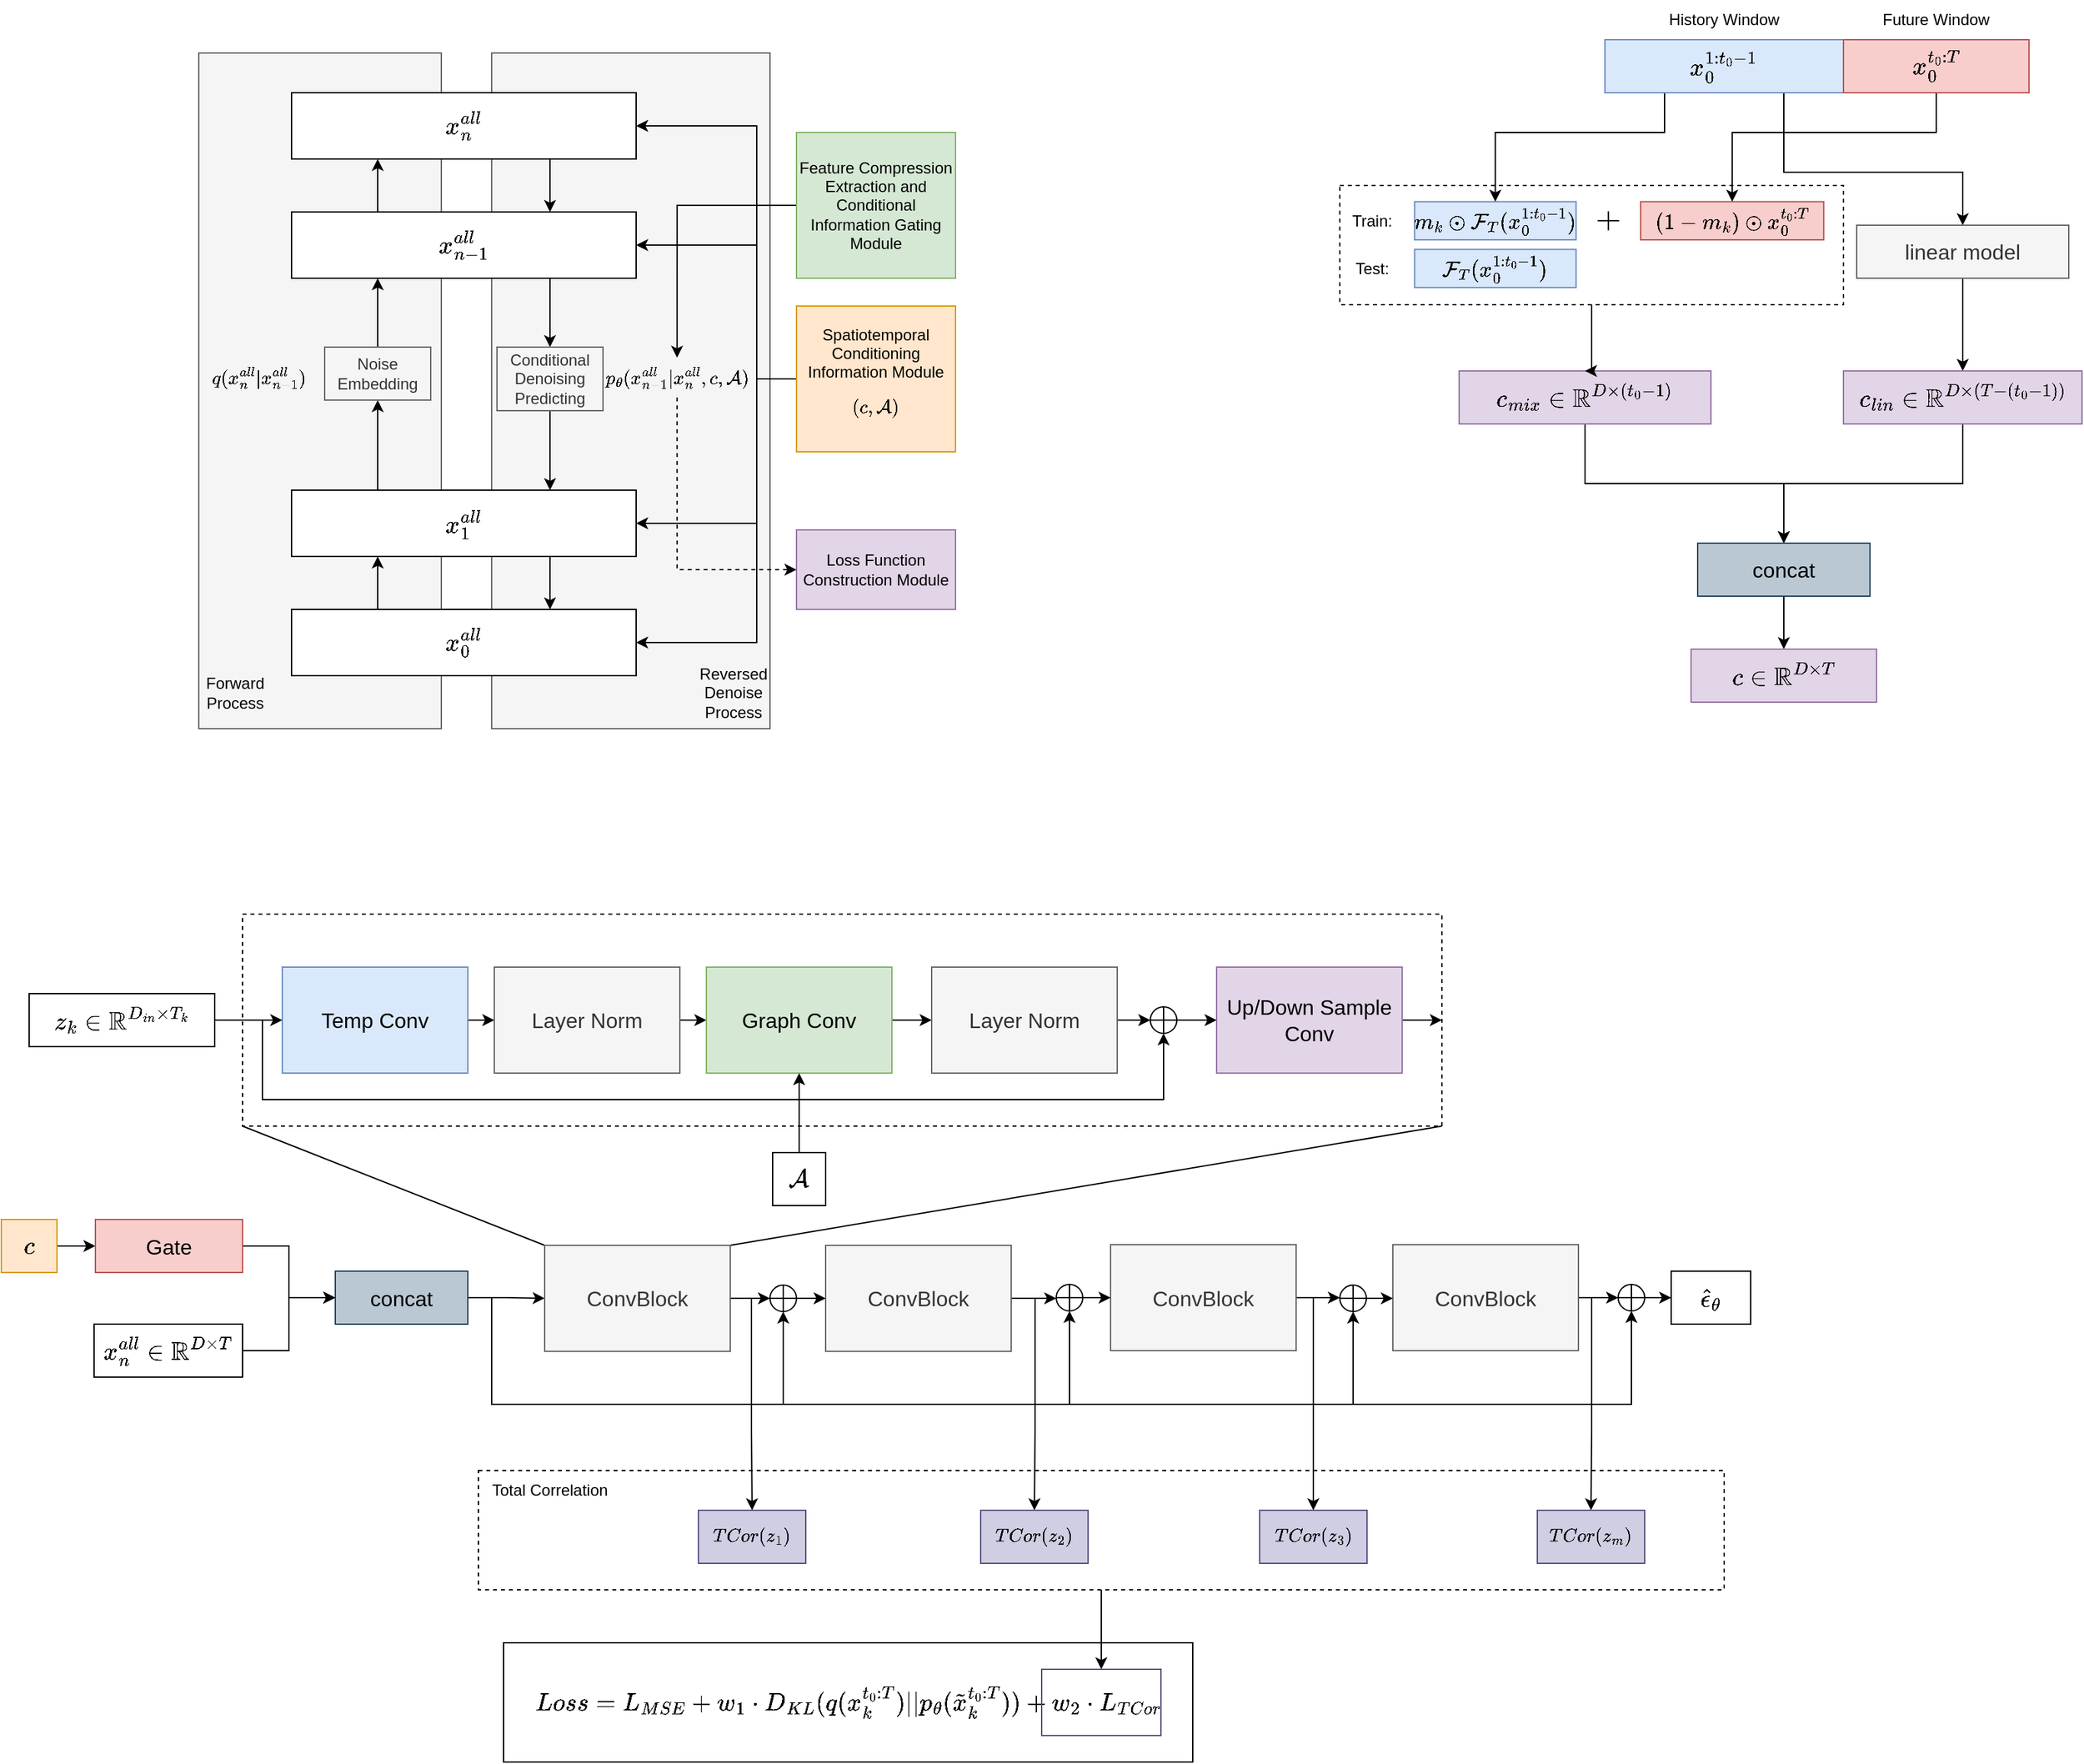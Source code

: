 <mxfile version="26.0.15">
  <diagram name="第 1 页" id="KWx88xQyswHCOicduw9Z">
    <mxGraphModel dx="2937" dy="689" grid="1" gridSize="10" guides="1" tooltips="1" connect="1" arrows="1" fold="1" page="1" pageScale="1" pageWidth="827" pageHeight="1169" math="1" shadow="0">
      <root>
        <mxCell id="0" />
        <mxCell id="1" parent="0" />
        <mxCell id="ZKU5xI0TLplM3zQNoNZ5-23" value="" style="group" parent="1" vertex="1" connectable="0">
          <mxGeometry x="-380" y="300" width="380" height="90" as="geometry" />
        </mxCell>
        <mxCell id="ZKU5xI0TLplM3zQNoNZ5-13" value="" style="rounded=0;whiteSpace=wrap;html=1;dashed=1;" parent="ZKU5xI0TLplM3zQNoNZ5-23" vertex="1">
          <mxGeometry width="380" height="90" as="geometry" />
        </mxCell>
        <mxCell id="ZKU5xI0TLplM3zQNoNZ5-4" value="Train:" style="text;html=1;align=center;verticalAlign=middle;whiteSpace=wrap;rounded=0;" parent="ZKU5xI0TLplM3zQNoNZ5-23" vertex="1">
          <mxGeometry y="15.84" width="48.75" height="21.6" as="geometry" />
        </mxCell>
        <mxCell id="ZKU5xI0TLplM3zQNoNZ5-5" value="Test:" style="text;html=1;align=center;verticalAlign=middle;whiteSpace=wrap;rounded=0;" parent="ZKU5xI0TLplM3zQNoNZ5-23" vertex="1">
          <mxGeometry y="51.84" width="48.75" height="21.6" as="geometry" />
        </mxCell>
        <mxCell id="ZKU5xI0TLplM3zQNoNZ5-9" value="$$m_k \odot \mathcal{F}_{T}(x^{1:{t_0} - 1}_{0})$$" style="rounded=0;whiteSpace=wrap;html=1;fontSize=14;fillColor=#dae8fc;strokeColor=#6c8ebf;" parent="ZKU5xI0TLplM3zQNoNZ5-23" vertex="1">
          <mxGeometry x="56.375" y="12.24" width="121.875" height="28.8" as="geometry" />
        </mxCell>
        <mxCell id="ZKU5xI0TLplM3zQNoNZ5-10" value="$$(1 - m_k) \odot x^{t_{0} : T}_{0}$$" style="rounded=0;whiteSpace=wrap;html=1;fontSize=14;fillColor=#f8cecc;strokeColor=#b85450;" parent="ZKU5xI0TLplM3zQNoNZ5-23" vertex="1">
          <mxGeometry x="227.0" y="12.24" width="138.125" height="28.8" as="geometry" />
        </mxCell>
        <mxCell id="ZKU5xI0TLplM3zQNoNZ5-11" value="" style="shape=cross;whiteSpace=wrap;html=1;size=0;" parent="ZKU5xI0TLplM3zQNoNZ5-23" vertex="1">
          <mxGeometry x="194.5" y="19.44" width="16.25" height="14.4" as="geometry" />
        </mxCell>
        <mxCell id="ZKU5xI0TLplM3zQNoNZ5-12" value="$$\mathcal{F}_{T}(x^{1:{t_0} - 1}_{0})$$" style="rounded=0;whiteSpace=wrap;html=1;fontSize=14;fillColor=#dae8fc;strokeColor=#6c8ebf;" parent="ZKU5xI0TLplM3zQNoNZ5-23" vertex="1">
          <mxGeometry x="56.375" y="48.24" width="121.875" height="28.8" as="geometry" />
        </mxCell>
        <mxCell id="oNELUOZZtSvJ4hc-0XsP-104" value="$$Loss = L_{MSE} + w_1 \cdot D_{KL}(q(x_{k}^{t_0:T}) || p_{\theta}(\tilde{x}_{k}^{t_0:T})) + w_2 \cdot L_{TCor}$$" style="rounded=0;whiteSpace=wrap;html=1;fontSize=16;" parent="1" vertex="1">
          <mxGeometry x="-1011" y="1400" width="520" height="90" as="geometry" />
        </mxCell>
        <mxCell id="oNELUOZZtSvJ4hc-0XsP-108" style="edgeStyle=orthogonalEdgeStyle;rounded=0;orthogonalLoop=1;jettySize=auto;html=1;exitX=0.5;exitY=1;exitDx=0;exitDy=0;entryX=0.5;entryY=0;entryDx=0;entryDy=0;" parent="1" source="oNELUOZZtSvJ4hc-0XsP-77" target="oNELUOZZtSvJ4hc-0XsP-106" edge="1">
          <mxGeometry relative="1" as="geometry" />
        </mxCell>
        <mxCell id="oNELUOZZtSvJ4hc-0XsP-77" value="" style="rounded=0;whiteSpace=wrap;html=1;fontSize=16;dashed=1;" parent="1" vertex="1">
          <mxGeometry x="-1030" y="1270" width="940" height="90" as="geometry" />
        </mxCell>
        <mxCell id="oNELUOZZtSvJ4hc-0XsP-15" value="" style="rounded=0;whiteSpace=wrap;html=1;fontSize=16;dashed=1;" parent="1" vertex="1">
          <mxGeometry x="-1208" y="850" width="905" height="160" as="geometry" />
        </mxCell>
        <mxCell id="ZKU5xI0TLplM3zQNoNZ5-57" value="" style="group" parent="1" vertex="1" connectable="0">
          <mxGeometry x="-1020" y="200" width="210" height="510" as="geometry" />
        </mxCell>
        <mxCell id="ZKU5xI0TLplM3zQNoNZ5-58" value="" style="rounded=0;whiteSpace=wrap;html=1;fillColor=#f5f5f5;fontColor=#333333;strokeColor=#666666;" parent="ZKU5xI0TLplM3zQNoNZ5-57" vertex="1">
          <mxGeometry width="210" height="510" as="geometry" />
        </mxCell>
        <mxCell id="ZKU5xI0TLplM3zQNoNZ5-59" value="Reversed Denoise Process" style="text;html=1;align=center;verticalAlign=middle;whiteSpace=wrap;rounded=0;horizontal=1;" parent="ZKU5xI0TLplM3zQNoNZ5-57" vertex="1">
          <mxGeometry x="155.21" y="455" width="54.79" height="55" as="geometry" />
        </mxCell>
        <mxCell id="ZKU5xI0TLplM3zQNoNZ5-60" value="$$p_{\theta}(x_{n-1}^{all}|x_{n}^{all},c,\mathcal{A})$$" style="text;html=1;align=center;verticalAlign=middle;whiteSpace=wrap;rounded=0;" parent="ZKU5xI0TLplM3zQNoNZ5-57" vertex="1">
          <mxGeometry x="107.004" y="230" width="65.749" height="30" as="geometry" />
        </mxCell>
        <mxCell id="ZKU5xI0TLplM3zQNoNZ5-50" value="" style="group" parent="1" vertex="1" connectable="0">
          <mxGeometry x="-1241" y="200" width="183" height="510" as="geometry" />
        </mxCell>
        <mxCell id="ZKU5xI0TLplM3zQNoNZ5-39" value="" style="rounded=0;whiteSpace=wrap;html=1;fillColor=#f5f5f5;fontColor=#333333;strokeColor=#666666;" parent="ZKU5xI0TLplM3zQNoNZ5-50" vertex="1">
          <mxGeometry width="183.0" height="510" as="geometry" />
        </mxCell>
        <mxCell id="ZKU5xI0TLplM3zQNoNZ5-48" value="Forward Process" style="text;html=1;align=center;verticalAlign=middle;whiteSpace=wrap;rounded=0;horizontal=1;" parent="ZKU5xI0TLplM3zQNoNZ5-50" vertex="1">
          <mxGeometry y="455.0" width="54.79" height="55" as="geometry" />
        </mxCell>
        <mxCell id="ZKU5xI0TLplM3zQNoNZ5-56" value="$$q(x_{n}^{all}|x_{n-1}^{all})$$" style="text;html=1;align=center;verticalAlign=middle;whiteSpace=wrap;rounded=0;" parent="ZKU5xI0TLplM3zQNoNZ5-50" vertex="1">
          <mxGeometry x="12.054" y="230.0" width="65.749" height="30.0" as="geometry" />
        </mxCell>
        <mxCell id="kGb5HQO2wLgcptqTeg1q-3" style="edgeStyle=orthogonalEdgeStyle;rounded=0;orthogonalLoop=1;jettySize=auto;html=1;exitX=0.75;exitY=1;exitDx=0;exitDy=0;entryX=0.5;entryY=0;entryDx=0;entryDy=0;" edge="1" parent="1" source="ZKU5xI0TLplM3zQNoNZ5-1" target="ZKU5xI0TLplM3zQNoNZ5-20">
          <mxGeometry relative="1" as="geometry">
            <Array as="points">
              <mxPoint x="-45" y="290" />
              <mxPoint x="90" y="290" />
            </Array>
          </mxGeometry>
        </mxCell>
        <mxCell id="kGb5HQO2wLgcptqTeg1q-6" style="edgeStyle=orthogonalEdgeStyle;rounded=0;orthogonalLoop=1;jettySize=auto;html=1;exitX=0.25;exitY=1;exitDx=0;exitDy=0;entryX=0.5;entryY=0;entryDx=0;entryDy=0;" edge="1" parent="1" source="ZKU5xI0TLplM3zQNoNZ5-1" target="ZKU5xI0TLplM3zQNoNZ5-9">
          <mxGeometry relative="1" as="geometry">
            <Array as="points">
              <mxPoint x="-135" y="260" />
              <mxPoint x="-263" y="260" />
            </Array>
          </mxGeometry>
        </mxCell>
        <mxCell id="ZKU5xI0TLplM3zQNoNZ5-1" value="$$x_0^{1:t_{0}-1}$$" style="rounded=0;whiteSpace=wrap;html=1;fontSize=16;fillColor=#dae8fc;strokeColor=#6c8ebf;" parent="1" vertex="1">
          <mxGeometry x="-180" y="190" width="180" height="40" as="geometry" />
        </mxCell>
        <mxCell id="kGb5HQO2wLgcptqTeg1q-7" style="edgeStyle=orthogonalEdgeStyle;rounded=0;orthogonalLoop=1;jettySize=auto;html=1;exitX=0.5;exitY=1;exitDx=0;exitDy=0;entryX=0.5;entryY=0;entryDx=0;entryDy=0;" edge="1" parent="1" source="ZKU5xI0TLplM3zQNoNZ5-3" target="ZKU5xI0TLplM3zQNoNZ5-10">
          <mxGeometry relative="1" as="geometry">
            <Array as="points">
              <mxPoint x="70" y="260" />
              <mxPoint x="-84" y="260" />
            </Array>
          </mxGeometry>
        </mxCell>
        <mxCell id="ZKU5xI0TLplM3zQNoNZ5-3" value="$$x_0^{t_{0}:T}$$" style="rounded=0;whiteSpace=wrap;html=1;fontSize=16;fillColor=#f8cecc;strokeColor=#b85450;" parent="1" vertex="1">
          <mxGeometry y="190" width="140" height="40" as="geometry" />
        </mxCell>
        <mxCell id="ZKU5xI0TLplM3zQNoNZ5-6" value="History Window" style="text;html=1;align=center;verticalAlign=middle;whiteSpace=wrap;rounded=0;" parent="1" vertex="1">
          <mxGeometry x="-140" y="160" width="100" height="30" as="geometry" />
        </mxCell>
        <mxCell id="ZKU5xI0TLplM3zQNoNZ5-7" value="Future Window" style="text;html=1;align=center;verticalAlign=middle;whiteSpace=wrap;rounded=0;" parent="1" vertex="1">
          <mxGeometry x="25" y="160" width="90" height="30" as="geometry" />
        </mxCell>
        <mxCell id="ZKU5xI0TLplM3zQNoNZ5-25" style="edgeStyle=orthogonalEdgeStyle;rounded=0;orthogonalLoop=1;jettySize=auto;html=1;exitX=0.5;exitY=1;exitDx=0;exitDy=0;entryX=0.5;entryY=0;entryDx=0;entryDy=0;" parent="1" source="ZKU5xI0TLplM3zQNoNZ5-17" target="ZKU5xI0TLplM3zQNoNZ5-26" edge="1">
          <mxGeometry relative="1" as="geometry">
            <mxPoint x="-50" y="560" as="targetPoint" />
          </mxGeometry>
        </mxCell>
        <mxCell id="ZKU5xI0TLplM3zQNoNZ5-17" value="$$c_{mix} \in \mathbb{R}^{D \times (t_0 - 1)}$$" style="rounded=0;whiteSpace=wrap;html=1;fontSize=16;fillColor=#e1d5e7;strokeColor=#9673a6;" parent="1" vertex="1">
          <mxGeometry x="-290" y="440" width="190" height="40" as="geometry" />
        </mxCell>
        <mxCell id="ZKU5xI0TLplM3zQNoNZ5-19" style="edgeStyle=orthogonalEdgeStyle;rounded=0;orthogonalLoop=1;jettySize=auto;html=1;exitX=0.5;exitY=1;exitDx=0;exitDy=0;entryX=0.5;entryY=0;entryDx=0;entryDy=0;" parent="1" source="ZKU5xI0TLplM3zQNoNZ5-13" target="ZKU5xI0TLplM3zQNoNZ5-17" edge="1">
          <mxGeometry relative="1" as="geometry">
            <Array as="points">
              <mxPoint x="-195" y="440" />
            </Array>
          </mxGeometry>
        </mxCell>
        <mxCell id="ZKU5xI0TLplM3zQNoNZ5-24" style="edgeStyle=orthogonalEdgeStyle;rounded=0;orthogonalLoop=1;jettySize=auto;html=1;exitX=0.5;exitY=1;exitDx=0;exitDy=0;entryX=0.5;entryY=0;entryDx=0;entryDy=0;" parent="1" source="ZKU5xI0TLplM3zQNoNZ5-20" target="ZKU5xI0TLplM3zQNoNZ5-22" edge="1">
          <mxGeometry relative="1" as="geometry" />
        </mxCell>
        <mxCell id="ZKU5xI0TLplM3zQNoNZ5-20" value="linear model" style="rounded=0;whiteSpace=wrap;html=1;fontSize=16;fillColor=#f5f5f5;strokeColor=#666666;fontColor=#333333;" parent="1" vertex="1">
          <mxGeometry x="10" y="330" width="160" height="40" as="geometry" />
        </mxCell>
        <mxCell id="ZKU5xI0TLplM3zQNoNZ5-27" style="edgeStyle=orthogonalEdgeStyle;rounded=0;orthogonalLoop=1;jettySize=auto;html=1;exitX=0.5;exitY=1;exitDx=0;exitDy=0;entryX=0.5;entryY=0;entryDx=0;entryDy=0;" parent="1" source="ZKU5xI0TLplM3zQNoNZ5-22" target="ZKU5xI0TLplM3zQNoNZ5-26" edge="1">
          <mxGeometry relative="1" as="geometry" />
        </mxCell>
        <mxCell id="ZKU5xI0TLplM3zQNoNZ5-22" value="$$c_{lin} \in \mathbb{R}^{D \times (T - (t_0 - 1))}$$" style="rounded=0;whiteSpace=wrap;html=1;fontSize=16;fillColor=#e1d5e7;strokeColor=#9673a6;" parent="1" vertex="1">
          <mxGeometry y="440" width="180" height="40" as="geometry" />
        </mxCell>
        <mxCell id="ZKU5xI0TLplM3zQNoNZ5-29" style="edgeStyle=orthogonalEdgeStyle;rounded=0;orthogonalLoop=1;jettySize=auto;html=1;exitX=0.5;exitY=1;exitDx=0;exitDy=0;entryX=0.5;entryY=0;entryDx=0;entryDy=0;" parent="1" source="ZKU5xI0TLplM3zQNoNZ5-26" target="ZKU5xI0TLplM3zQNoNZ5-28" edge="1">
          <mxGeometry relative="1" as="geometry" />
        </mxCell>
        <mxCell id="ZKU5xI0TLplM3zQNoNZ5-26" value="concat" style="rounded=0;whiteSpace=wrap;html=1;fontSize=16;fillColor=#bac8d3;strokeColor=#23445d;" parent="1" vertex="1">
          <mxGeometry x="-110" y="570" width="130" height="40" as="geometry" />
        </mxCell>
        <mxCell id="ZKU5xI0TLplM3zQNoNZ5-28" value="$$c \in \mathbb{R}^{D \times T}$$" style="rounded=0;whiteSpace=wrap;html=1;fontSize=16;fillColor=#e1d5e7;strokeColor=#9673a6;" parent="1" vertex="1">
          <mxGeometry x="-115" y="650" width="140" height="40" as="geometry" />
        </mxCell>
        <mxCell id="ZKU5xI0TLplM3zQNoNZ5-41" style="edgeStyle=orthogonalEdgeStyle;rounded=0;orthogonalLoop=1;jettySize=auto;html=1;exitX=0.25;exitY=0;exitDx=0;exitDy=0;entryX=0.5;entryY=1;entryDx=0;entryDy=0;" parent="1" source="ZKU5xI0TLplM3zQNoNZ5-31" target="ZKU5xI0TLplM3zQNoNZ5-47" edge="1">
          <mxGeometry relative="1" as="geometry">
            <mxPoint x="-1101" y="480" as="targetPoint" />
          </mxGeometry>
        </mxCell>
        <mxCell id="ZKU5xI0TLplM3zQNoNZ5-55" style="edgeStyle=orthogonalEdgeStyle;rounded=0;orthogonalLoop=1;jettySize=auto;html=1;exitX=0.75;exitY=1;exitDx=0;exitDy=0;entryX=0.75;entryY=0;entryDx=0;entryDy=0;" parent="1" source="ZKU5xI0TLplM3zQNoNZ5-31" target="ZKU5xI0TLplM3zQNoNZ5-32" edge="1">
          <mxGeometry relative="1" as="geometry" />
        </mxCell>
        <mxCell id="ZKU5xI0TLplM3zQNoNZ5-31" value="$$x_1^{all}$$" style="rounded=0;whiteSpace=wrap;html=1;strokeColor=default;align=center;verticalAlign=middle;fontFamily=Helvetica;fontSize=16;fontColor=default;fillColor=default;" parent="1" vertex="1">
          <mxGeometry x="-1171" y="530" width="260" height="50" as="geometry" />
        </mxCell>
        <mxCell id="ZKU5xI0TLplM3zQNoNZ5-40" style="edgeStyle=orthogonalEdgeStyle;rounded=0;orthogonalLoop=1;jettySize=auto;html=1;exitX=0.25;exitY=0;exitDx=0;exitDy=0;entryX=0.25;entryY=1;entryDx=0;entryDy=0;" parent="1" source="ZKU5xI0TLplM3zQNoNZ5-32" target="ZKU5xI0TLplM3zQNoNZ5-31" edge="1">
          <mxGeometry relative="1" as="geometry" />
        </mxCell>
        <mxCell id="ZKU5xI0TLplM3zQNoNZ5-32" value="$$x_0^{all}$$" style="rounded=0;whiteSpace=wrap;html=1;fontSize=16;" parent="1" vertex="1">
          <mxGeometry x="-1171" y="620" width="260" height="50" as="geometry" />
        </mxCell>
        <mxCell id="ZKU5xI0TLplM3zQNoNZ5-42" style="edgeStyle=orthogonalEdgeStyle;rounded=0;orthogonalLoop=1;jettySize=auto;html=1;exitX=0.25;exitY=0;exitDx=0;exitDy=0;entryX=0.25;entryY=1;entryDx=0;entryDy=0;" parent="1" source="ZKU5xI0TLplM3zQNoNZ5-33" target="ZKU5xI0TLplM3zQNoNZ5-34" edge="1">
          <mxGeometry relative="1" as="geometry" />
        </mxCell>
        <mxCell id="ZKU5xI0TLplM3zQNoNZ5-53" style="edgeStyle=orthogonalEdgeStyle;rounded=0;orthogonalLoop=1;jettySize=auto;html=1;exitX=0.75;exitY=1;exitDx=0;exitDy=0;entryX=0.5;entryY=0;entryDx=0;entryDy=0;" parent="1" source="ZKU5xI0TLplM3zQNoNZ5-33" target="ZKU5xI0TLplM3zQNoNZ5-52" edge="1">
          <mxGeometry relative="1" as="geometry" />
        </mxCell>
        <mxCell id="ZKU5xI0TLplM3zQNoNZ5-33" value="$$x_{n-1}^{all}$$" style="rounded=0;whiteSpace=wrap;html=1;strokeColor=default;align=center;verticalAlign=middle;fontFamily=Helvetica;fontSize=16;fontColor=default;fillColor=default;" parent="1" vertex="1">
          <mxGeometry x="-1171" y="320" width="260" height="50" as="geometry" />
        </mxCell>
        <mxCell id="ZKU5xI0TLplM3zQNoNZ5-51" style="edgeStyle=orthogonalEdgeStyle;rounded=0;orthogonalLoop=1;jettySize=auto;html=1;exitX=0.75;exitY=1;exitDx=0;exitDy=0;entryX=0.75;entryY=0;entryDx=0;entryDy=0;" parent="1" source="ZKU5xI0TLplM3zQNoNZ5-34" target="ZKU5xI0TLplM3zQNoNZ5-33" edge="1">
          <mxGeometry relative="1" as="geometry" />
        </mxCell>
        <mxCell id="ZKU5xI0TLplM3zQNoNZ5-34" value="$$x_n^{all}$$" style="rounded=0;whiteSpace=wrap;html=1;strokeColor=default;align=center;verticalAlign=middle;fontFamily=Helvetica;fontSize=16;fontColor=default;fillColor=default;" parent="1" vertex="1">
          <mxGeometry x="-1171" y="230" width="260" height="50" as="geometry" />
        </mxCell>
        <mxCell id="ZKU5xI0TLplM3zQNoNZ5-44" style="edgeStyle=orthogonalEdgeStyle;rounded=0;orthogonalLoop=1;jettySize=auto;html=1;entryX=0.25;entryY=1;entryDx=0;entryDy=0;exitX=0.5;exitY=0;exitDx=0;exitDy=0;" parent="1" source="ZKU5xI0TLplM3zQNoNZ5-47" target="ZKU5xI0TLplM3zQNoNZ5-33" edge="1">
          <mxGeometry relative="1" as="geometry">
            <mxPoint x="-1111" y="430" as="sourcePoint" />
            <Array as="points" />
          </mxGeometry>
        </mxCell>
        <mxCell id="ZKU5xI0TLplM3zQNoNZ5-47" value="Noise Embedding" style="rounded=0;whiteSpace=wrap;html=1;fillColor=#f5f5f5;fontColor=#333333;strokeColor=#666666;" parent="1" vertex="1">
          <mxGeometry x="-1146" y="422" width="80" height="40" as="geometry" />
        </mxCell>
        <mxCell id="ZKU5xI0TLplM3zQNoNZ5-54" style="edgeStyle=orthogonalEdgeStyle;rounded=0;orthogonalLoop=1;jettySize=auto;html=1;exitX=0.5;exitY=1;exitDx=0;exitDy=0;entryX=0.75;entryY=0;entryDx=0;entryDy=0;" parent="1" source="ZKU5xI0TLplM3zQNoNZ5-52" target="ZKU5xI0TLplM3zQNoNZ5-31" edge="1">
          <mxGeometry relative="1" as="geometry" />
        </mxCell>
        <mxCell id="ZKU5xI0TLplM3zQNoNZ5-52" value="&lt;div&gt;Conditional Denoising Predicting&lt;/div&gt;" style="rounded=0;whiteSpace=wrap;html=1;fillColor=#f5f5f5;fontColor=#333333;strokeColor=#666666;" parent="1" vertex="1">
          <mxGeometry x="-1016" y="422" width="80" height="48" as="geometry" />
        </mxCell>
        <mxCell id="ZKU5xI0TLplM3zQNoNZ5-63" style="edgeStyle=orthogonalEdgeStyle;rounded=0;orthogonalLoop=1;jettySize=auto;html=1;exitX=0;exitY=0.5;exitDx=0;exitDy=0;entryX=1;entryY=0.5;entryDx=0;entryDy=0;" parent="1" source="ZKU5xI0TLplM3zQNoNZ5-61" target="ZKU5xI0TLplM3zQNoNZ5-34" edge="1">
          <mxGeometry relative="1" as="geometry">
            <mxPoint x="-840" y="330" as="targetPoint" />
            <Array as="points">
              <mxPoint x="-820" y="446" />
              <mxPoint x="-820" y="255" />
            </Array>
          </mxGeometry>
        </mxCell>
        <mxCell id="ZKU5xI0TLplM3zQNoNZ5-64" style="edgeStyle=orthogonalEdgeStyle;rounded=0;orthogonalLoop=1;jettySize=auto;html=1;exitX=0;exitY=0.5;exitDx=0;exitDy=0;entryX=1;entryY=0.5;entryDx=0;entryDy=0;" parent="1" source="ZKU5xI0TLplM3zQNoNZ5-61" target="ZKU5xI0TLplM3zQNoNZ5-33" edge="1">
          <mxGeometry relative="1" as="geometry">
            <Array as="points">
              <mxPoint x="-820" y="446" />
              <mxPoint x="-820" y="345" />
            </Array>
          </mxGeometry>
        </mxCell>
        <mxCell id="ZKU5xI0TLplM3zQNoNZ5-65" style="edgeStyle=orthogonalEdgeStyle;rounded=0;orthogonalLoop=1;jettySize=auto;html=1;exitX=0;exitY=0.5;exitDx=0;exitDy=0;entryX=1;entryY=0.5;entryDx=0;entryDy=0;" parent="1" source="ZKU5xI0TLplM3zQNoNZ5-61" target="ZKU5xI0TLplM3zQNoNZ5-31" edge="1">
          <mxGeometry relative="1" as="geometry">
            <Array as="points">
              <mxPoint x="-820" y="446" />
              <mxPoint x="-820" y="555" />
            </Array>
          </mxGeometry>
        </mxCell>
        <mxCell id="ZKU5xI0TLplM3zQNoNZ5-66" style="edgeStyle=orthogonalEdgeStyle;rounded=0;orthogonalLoop=1;jettySize=auto;html=1;exitX=0;exitY=0.5;exitDx=0;exitDy=0;entryX=1;entryY=0.5;entryDx=0;entryDy=0;" parent="1" source="ZKU5xI0TLplM3zQNoNZ5-61" target="ZKU5xI0TLplM3zQNoNZ5-32" edge="1">
          <mxGeometry relative="1" as="geometry">
            <Array as="points">
              <mxPoint x="-820" y="446" />
              <mxPoint x="-820" y="645" />
            </Array>
          </mxGeometry>
        </mxCell>
        <mxCell id="ZKU5xI0TLplM3zQNoNZ5-61" value="&lt;div&gt;Spatiotemporal Conditioning Information Module&lt;/div&gt;&lt;div&gt;$$(c,\mathcal{A})$$&lt;/div&gt;" style="rounded=0;whiteSpace=wrap;html=1;fillColor=#ffe6cc;strokeColor=#d79b00;" parent="1" vertex="1">
          <mxGeometry x="-790" y="391" width="120" height="110" as="geometry" />
        </mxCell>
        <mxCell id="ZKU5xI0TLplM3zQNoNZ5-68" style="edgeStyle=orthogonalEdgeStyle;rounded=0;orthogonalLoop=1;jettySize=auto;html=1;exitX=0;exitY=0.5;exitDx=0;exitDy=0;entryX=0.5;entryY=0;entryDx=0;entryDy=0;" parent="1" source="ZKU5xI0TLplM3zQNoNZ5-67" target="ZKU5xI0TLplM3zQNoNZ5-60" edge="1">
          <mxGeometry relative="1" as="geometry" />
        </mxCell>
        <mxCell id="ZKU5xI0TLplM3zQNoNZ5-67" value="&lt;p&gt;Feature Compression Extraction and Conditional Information Gating Module&lt;/p&gt;" style="rounded=0;whiteSpace=wrap;html=1;fillColor=#d5e8d4;strokeColor=#82b366;" parent="1" vertex="1">
          <mxGeometry x="-790" y="260" width="120" height="110" as="geometry" />
        </mxCell>
        <mxCell id="ZKU5xI0TLplM3zQNoNZ5-70" value="&lt;p&gt;Loss Function Construction Module&lt;/p&gt;" style="rounded=0;whiteSpace=wrap;html=1;fillColor=#e1d5e7;strokeColor=#9673a6;" parent="1" vertex="1">
          <mxGeometry x="-790" y="560" width="120" height="60" as="geometry" />
        </mxCell>
        <mxCell id="oNELUOZZtSvJ4hc-0XsP-17" style="edgeStyle=orthogonalEdgeStyle;rounded=0;orthogonalLoop=1;jettySize=auto;html=1;exitX=1;exitY=0.5;exitDx=0;exitDy=0;entryX=0;entryY=0.5;entryDx=0;entryDy=0;" parent="1" source="oNELUOZZtSvJ4hc-0XsP-1" target="oNELUOZZtSvJ4hc-0XsP-8" edge="1">
          <mxGeometry relative="1" as="geometry" />
        </mxCell>
        <mxCell id="oNELUOZZtSvJ4hc-0XsP-65" style="edgeStyle=orthogonalEdgeStyle;rounded=0;orthogonalLoop=1;jettySize=auto;html=1;exitX=1;exitY=0.5;exitDx=0;exitDy=0;entryX=0.5;entryY=1;entryDx=0;entryDy=0;" parent="1" source="oNELUOZZtSvJ4hc-0XsP-1" target="oNELUOZZtSvJ4hc-0XsP-55" edge="1">
          <mxGeometry relative="1" as="geometry">
            <Array as="points">
              <mxPoint x="-1020" y="1140" />
              <mxPoint x="-1020" y="1220" />
              <mxPoint x="-800" y="1220" />
            </Array>
          </mxGeometry>
        </mxCell>
        <mxCell id="oNELUOZZtSvJ4hc-0XsP-88" style="edgeStyle=orthogonalEdgeStyle;rounded=0;orthogonalLoop=1;jettySize=auto;html=1;exitX=1;exitY=0.5;exitDx=0;exitDy=0;entryX=0.5;entryY=1;entryDx=0;entryDy=0;" parent="1" source="oNELUOZZtSvJ4hc-0XsP-1" target="oNELUOZZtSvJ4hc-0XsP-57" edge="1">
          <mxGeometry relative="1" as="geometry">
            <Array as="points">
              <mxPoint x="-1020" y="1140" />
              <mxPoint x="-1020" y="1220" />
              <mxPoint x="-370" y="1220" />
            </Array>
          </mxGeometry>
        </mxCell>
        <mxCell id="oNELUOZZtSvJ4hc-0XsP-90" style="edgeStyle=orthogonalEdgeStyle;rounded=0;orthogonalLoop=1;jettySize=auto;html=1;exitX=1;exitY=0.5;exitDx=0;exitDy=0;entryX=0.5;entryY=1;entryDx=0;entryDy=0;" parent="1" source="oNELUOZZtSvJ4hc-0XsP-1" target="oNELUOZZtSvJ4hc-0XsP-68" edge="1">
          <mxGeometry relative="1" as="geometry">
            <Array as="points">
              <mxPoint x="-1020" y="1140" />
              <mxPoint x="-1020" y="1220" />
              <mxPoint x="-160" y="1220" />
            </Array>
          </mxGeometry>
        </mxCell>
        <mxCell id="oNELUOZZtSvJ4hc-0XsP-99" style="edgeStyle=orthogonalEdgeStyle;rounded=0;orthogonalLoop=1;jettySize=auto;html=1;exitX=1;exitY=0.5;exitDx=0;exitDy=0;entryX=0.5;entryY=1;entryDx=0;entryDy=0;" parent="1" source="oNELUOZZtSvJ4hc-0XsP-1" target="oNELUOZZtSvJ4hc-0XsP-56" edge="1">
          <mxGeometry relative="1" as="geometry">
            <Array as="points">
              <mxPoint x="-1020" y="1139" />
              <mxPoint x="-1020" y="1220" />
              <mxPoint x="-584" y="1220" />
            </Array>
          </mxGeometry>
        </mxCell>
        <mxCell id="oNELUOZZtSvJ4hc-0XsP-1" value="concat" style="rounded=0;whiteSpace=wrap;html=1;fontSize=16;fillColor=#bac8d3;strokeColor=#23445d;" parent="1" vertex="1">
          <mxGeometry x="-1138" y="1119.5" width="100" height="40" as="geometry" />
        </mxCell>
        <mxCell id="oNELUOZZtSvJ4hc-0XsP-5" style="edgeStyle=orthogonalEdgeStyle;rounded=0;orthogonalLoop=1;jettySize=auto;html=1;exitX=1;exitY=0.5;exitDx=0;exitDy=0;entryX=0;entryY=0.5;entryDx=0;entryDy=0;" parent="1" source="oNELUOZZtSvJ4hc-0XsP-2" target="oNELUOZZtSvJ4hc-0XsP-4" edge="1">
          <mxGeometry relative="1" as="geometry" />
        </mxCell>
        <mxCell id="oNELUOZZtSvJ4hc-0XsP-2" value="$$c$$" style="rounded=0;whiteSpace=wrap;html=1;fontSize=16;fillColor=#ffe6cc;strokeColor=#d79b00;" parent="1" vertex="1">
          <mxGeometry x="-1390" y="1080.5" width="42" height="40" as="geometry" />
        </mxCell>
        <mxCell id="oNELUOZZtSvJ4hc-0XsP-6" style="edgeStyle=orthogonalEdgeStyle;rounded=0;orthogonalLoop=1;jettySize=auto;html=1;exitX=1;exitY=0.5;exitDx=0;exitDy=0;entryX=0;entryY=0.5;entryDx=0;entryDy=0;" parent="1" source="oNELUOZZtSvJ4hc-0XsP-3" target="oNELUOZZtSvJ4hc-0XsP-1" edge="1">
          <mxGeometry relative="1" as="geometry" />
        </mxCell>
        <mxCell id="oNELUOZZtSvJ4hc-0XsP-3" value="$$x_n^{all} \in \mathbb{R}^{D \times T}$$" style="rounded=0;whiteSpace=wrap;html=1;fontSize=16;" parent="1" vertex="1">
          <mxGeometry x="-1320" y="1159.5" width="112" height="40" as="geometry" />
        </mxCell>
        <mxCell id="oNELUOZZtSvJ4hc-0XsP-7" style="edgeStyle=orthogonalEdgeStyle;rounded=0;orthogonalLoop=1;jettySize=auto;html=1;exitX=1;exitY=0.5;exitDx=0;exitDy=0;entryX=0;entryY=0.5;entryDx=0;entryDy=0;" parent="1" source="oNELUOZZtSvJ4hc-0XsP-4" target="oNELUOZZtSvJ4hc-0XsP-1" edge="1">
          <mxGeometry relative="1" as="geometry" />
        </mxCell>
        <mxCell id="oNELUOZZtSvJ4hc-0XsP-4" value="Gate" style="rounded=0;whiteSpace=wrap;html=1;fontSize=16;fillColor=#f8cecc;strokeColor=#b85450;" parent="1" vertex="1">
          <mxGeometry x="-1319" y="1080.5" width="111" height="40" as="geometry" />
        </mxCell>
        <mxCell id="oNELUOZZtSvJ4hc-0XsP-22" style="rounded=0;orthogonalLoop=1;jettySize=auto;html=1;exitX=0;exitY=0;exitDx=0;exitDy=0;endArrow=none;startFill=0;entryX=0;entryY=1;entryDx=0;entryDy=0;" parent="1" source="oNELUOZZtSvJ4hc-0XsP-8" target="oNELUOZZtSvJ4hc-0XsP-15" edge="1">
          <mxGeometry relative="1" as="geometry">
            <mxPoint x="-1050" y="1200" as="targetPoint" />
          </mxGeometry>
        </mxCell>
        <mxCell id="oNELUOZZtSvJ4hc-0XsP-23" style="rounded=0;orthogonalLoop=1;jettySize=auto;html=1;exitX=1;exitY=0;exitDx=0;exitDy=0;entryX=1;entryY=1;entryDx=0;entryDy=0;endArrow=none;startFill=0;" parent="1" source="oNELUOZZtSvJ4hc-0XsP-8" target="oNELUOZZtSvJ4hc-0XsP-15" edge="1">
          <mxGeometry relative="1" as="geometry" />
        </mxCell>
        <mxCell id="oNELUOZZtSvJ4hc-0XsP-59" style="edgeStyle=orthogonalEdgeStyle;rounded=0;orthogonalLoop=1;jettySize=auto;html=1;exitX=1;exitY=0.5;exitDx=0;exitDy=0;entryX=0;entryY=0.5;entryDx=0;entryDy=0;" parent="1" source="oNELUOZZtSvJ4hc-0XsP-8" target="oNELUOZZtSvJ4hc-0XsP-55" edge="1">
          <mxGeometry relative="1" as="geometry" />
        </mxCell>
        <mxCell id="oNELUOZZtSvJ4hc-0XsP-78" style="edgeStyle=orthogonalEdgeStyle;rounded=0;orthogonalLoop=1;jettySize=auto;html=1;exitX=1;exitY=0.5;exitDx=0;exitDy=0;entryX=0.5;entryY=0;entryDx=0;entryDy=0;" parent="1" source="oNELUOZZtSvJ4hc-0XsP-8" target="oNELUOZZtSvJ4hc-0XsP-73" edge="1">
          <mxGeometry relative="1" as="geometry">
            <Array as="points">
              <mxPoint x="-824" y="1140" />
              <mxPoint x="-824" y="1240" />
            </Array>
          </mxGeometry>
        </mxCell>
        <mxCell id="oNELUOZZtSvJ4hc-0XsP-8" value="ConvBlock" style="rounded=0;whiteSpace=wrap;html=1;fontSize=16;fillColor=#f5f5f5;fontColor=#333333;strokeColor=#666666;" parent="1" vertex="1">
          <mxGeometry x="-980" y="1100" width="140" height="80" as="geometry" />
        </mxCell>
        <mxCell id="oNELUOZZtSvJ4hc-0XsP-61" style="edgeStyle=orthogonalEdgeStyle;rounded=0;orthogonalLoop=1;jettySize=auto;html=1;exitX=1;exitY=0.5;exitDx=0;exitDy=0;entryX=0;entryY=0.5;entryDx=0;entryDy=0;" parent="1" source="oNELUOZZtSvJ4hc-0XsP-9" target="oNELUOZZtSvJ4hc-0XsP-56" edge="1">
          <mxGeometry relative="1" as="geometry" />
        </mxCell>
        <mxCell id="oNELUOZZtSvJ4hc-0XsP-96" style="edgeStyle=orthogonalEdgeStyle;rounded=0;orthogonalLoop=1;jettySize=auto;html=1;exitX=1;exitY=0.5;exitDx=0;exitDy=0;entryX=0.5;entryY=0;entryDx=0;entryDy=0;" parent="1" source="oNELUOZZtSvJ4hc-0XsP-9" target="oNELUOZZtSvJ4hc-0XsP-91" edge="1">
          <mxGeometry relative="1" as="geometry">
            <Array as="points">
              <mxPoint x="-610" y="1140" />
              <mxPoint x="-610" y="1240" />
              <mxPoint x="-610" y="1240" />
            </Array>
          </mxGeometry>
        </mxCell>
        <mxCell id="oNELUOZZtSvJ4hc-0XsP-9" value="ConvBlock" style="rounded=0;whiteSpace=wrap;html=1;fontSize=16;fillColor=#f5f5f5;fontColor=#333333;strokeColor=#666666;" parent="1" vertex="1">
          <mxGeometry x="-768" y="1100" width="140" height="80" as="geometry" />
        </mxCell>
        <mxCell id="oNELUOZZtSvJ4hc-0XsP-63" style="edgeStyle=orthogonalEdgeStyle;rounded=0;orthogonalLoop=1;jettySize=auto;html=1;exitX=1;exitY=0.5;exitDx=0;exitDy=0;entryX=0;entryY=0.5;entryDx=0;entryDy=0;" parent="1" source="oNELUOZZtSvJ4hc-0XsP-10" target="oNELUOZZtSvJ4hc-0XsP-57" edge="1">
          <mxGeometry relative="1" as="geometry" />
        </mxCell>
        <mxCell id="oNELUOZZtSvJ4hc-0XsP-98" style="edgeStyle=orthogonalEdgeStyle;rounded=0;orthogonalLoop=1;jettySize=auto;html=1;exitX=1;exitY=0.5;exitDx=0;exitDy=0;entryX=0.5;entryY=0;entryDx=0;entryDy=0;" parent="1" source="oNELUOZZtSvJ4hc-0XsP-10" target="oNELUOZZtSvJ4hc-0XsP-92" edge="1">
          <mxGeometry relative="1" as="geometry">
            <Array as="points">
              <mxPoint x="-400" y="1140" />
            </Array>
          </mxGeometry>
        </mxCell>
        <mxCell id="oNELUOZZtSvJ4hc-0XsP-10" value="ConvBlock" style="rounded=0;whiteSpace=wrap;html=1;fontSize=16;fillColor=#f5f5f5;fontColor=#333333;strokeColor=#666666;" parent="1" vertex="1">
          <mxGeometry x="-553" y="1099.5" width="140" height="80" as="geometry" />
        </mxCell>
        <mxCell id="oNELUOZZtSvJ4hc-0XsP-69" style="edgeStyle=orthogonalEdgeStyle;rounded=0;orthogonalLoop=1;jettySize=auto;html=1;exitX=1;exitY=0.5;exitDx=0;exitDy=0;entryX=0;entryY=0.5;entryDx=0;entryDy=0;" parent="1" source="oNELUOZZtSvJ4hc-0XsP-11" target="oNELUOZZtSvJ4hc-0XsP-68" edge="1">
          <mxGeometry relative="1" as="geometry" />
        </mxCell>
        <mxCell id="oNELUOZZtSvJ4hc-0XsP-101" style="edgeStyle=orthogonalEdgeStyle;rounded=0;orthogonalLoop=1;jettySize=auto;html=1;exitX=1;exitY=0.5;exitDx=0;exitDy=0;entryX=0.5;entryY=0;entryDx=0;entryDy=0;" parent="1" source="oNELUOZZtSvJ4hc-0XsP-11" target="oNELUOZZtSvJ4hc-0XsP-93" edge="1">
          <mxGeometry relative="1" as="geometry">
            <Array as="points">
              <mxPoint x="-190" y="1139" />
              <mxPoint x="-190" y="1240" />
            </Array>
          </mxGeometry>
        </mxCell>
        <mxCell id="oNELUOZZtSvJ4hc-0XsP-11" value="ConvBlock" style="rounded=0;whiteSpace=wrap;html=1;fontSize=16;fillColor=#f5f5f5;fontColor=#333333;strokeColor=#666666;" parent="1" vertex="1">
          <mxGeometry x="-340" y="1099.5" width="140" height="80" as="geometry" />
        </mxCell>
        <mxCell id="oNELUOZZtSvJ4hc-0XsP-32" style="edgeStyle=orthogonalEdgeStyle;rounded=0;orthogonalLoop=1;jettySize=auto;html=1;exitX=1;exitY=0.5;exitDx=0;exitDy=0;entryX=0;entryY=0.5;entryDx=0;entryDy=0;" parent="1" source="oNELUOZZtSvJ4hc-0XsP-16" target="oNELUOZZtSvJ4hc-0XsP-18" edge="1">
          <mxGeometry relative="1" as="geometry" />
        </mxCell>
        <mxCell id="oNELUOZZtSvJ4hc-0XsP-16" value="Temp Conv" style="rounded=0;whiteSpace=wrap;html=1;fontSize=16;fillColor=#dae8fc;strokeColor=#6c8ebf;" parent="1" vertex="1">
          <mxGeometry x="-1178" y="890" width="140" height="80" as="geometry" />
        </mxCell>
        <mxCell id="oNELUOZZtSvJ4hc-0XsP-35" style="edgeStyle=orthogonalEdgeStyle;rounded=0;orthogonalLoop=1;jettySize=auto;html=1;exitX=1;exitY=0.5;exitDx=0;exitDy=0;entryX=0;entryY=0.5;entryDx=0;entryDy=0;" parent="1" source="oNELUOZZtSvJ4hc-0XsP-18" target="oNELUOZZtSvJ4hc-0XsP-19" edge="1">
          <mxGeometry relative="1" as="geometry" />
        </mxCell>
        <mxCell id="oNELUOZZtSvJ4hc-0XsP-18" value="Layer Norm" style="rounded=0;whiteSpace=wrap;html=1;fontSize=16;fillColor=#f5f5f5;fontColor=#333333;strokeColor=#666666;" parent="1" vertex="1">
          <mxGeometry x="-1018" y="890" width="140" height="80" as="geometry" />
        </mxCell>
        <mxCell id="oNELUOZZtSvJ4hc-0XsP-36" style="edgeStyle=orthogonalEdgeStyle;rounded=0;orthogonalLoop=1;jettySize=auto;html=1;exitX=1;exitY=0.5;exitDx=0;exitDy=0;entryX=0;entryY=0.5;entryDx=0;entryDy=0;" parent="1" source="oNELUOZZtSvJ4hc-0XsP-19" target="oNELUOZZtSvJ4hc-0XsP-20" edge="1">
          <mxGeometry relative="1" as="geometry" />
        </mxCell>
        <mxCell id="oNELUOZZtSvJ4hc-0XsP-19" value="Graph Conv" style="rounded=0;whiteSpace=wrap;html=1;fontSize=16;fillColor=#d5e8d4;strokeColor=#82b366;" parent="1" vertex="1">
          <mxGeometry x="-858" y="890" width="140" height="80" as="geometry" />
        </mxCell>
        <mxCell id="oNELUOZZtSvJ4hc-0XsP-43" style="edgeStyle=orthogonalEdgeStyle;rounded=0;orthogonalLoop=1;jettySize=auto;html=1;exitX=1;exitY=0.5;exitDx=0;exitDy=0;entryX=0;entryY=0.5;entryDx=0;entryDy=0;" parent="1" source="oNELUOZZtSvJ4hc-0XsP-20" target="oNELUOZZtSvJ4hc-0XsP-42" edge="1">
          <mxGeometry relative="1" as="geometry" />
        </mxCell>
        <mxCell id="oNELUOZZtSvJ4hc-0XsP-20" value="Layer Norm" style="rounded=0;whiteSpace=wrap;html=1;fontSize=16;fillColor=#f5f5f5;fontColor=#333333;strokeColor=#666666;" parent="1" vertex="1">
          <mxGeometry x="-688" y="890" width="140" height="80" as="geometry" />
        </mxCell>
        <mxCell id="oNELUOZZtSvJ4hc-0XsP-48" style="edgeStyle=orthogonalEdgeStyle;rounded=0;orthogonalLoop=1;jettySize=auto;html=1;exitX=1;exitY=0.5;exitDx=0;exitDy=0;entryX=1;entryY=0.5;entryDx=0;entryDy=0;" parent="1" source="oNELUOZZtSvJ4hc-0XsP-21" target="oNELUOZZtSvJ4hc-0XsP-15" edge="1">
          <mxGeometry relative="1" as="geometry">
            <Array as="points">
              <mxPoint x="-303" y="930" />
              <mxPoint x="-303" y="930" />
            </Array>
          </mxGeometry>
        </mxCell>
        <mxCell id="oNELUOZZtSvJ4hc-0XsP-21" value="Up/Down Sample Conv" style="rounded=0;whiteSpace=wrap;html=1;fontSize=16;fillColor=#e1d5e7;strokeColor=#9673a6;" parent="1" vertex="1">
          <mxGeometry x="-473" y="890" width="140" height="80" as="geometry" />
        </mxCell>
        <mxCell id="oNELUOZZtSvJ4hc-0XsP-28" value="$$\hat{\epsilon}_{\theta}$$" style="rounded=0;whiteSpace=wrap;html=1;fontSize=16;" parent="1" vertex="1">
          <mxGeometry x="-130" y="1119.5" width="60" height="40" as="geometry" />
        </mxCell>
        <mxCell id="oNELUOZZtSvJ4hc-0XsP-53" style="edgeStyle=orthogonalEdgeStyle;rounded=0;orthogonalLoop=1;jettySize=auto;html=1;exitX=0.5;exitY=0;exitDx=0;exitDy=0;entryX=0.5;entryY=1;entryDx=0;entryDy=0;" parent="1" source="oNELUOZZtSvJ4hc-0XsP-30" target="oNELUOZZtSvJ4hc-0XsP-19" edge="1">
          <mxGeometry relative="1" as="geometry" />
        </mxCell>
        <mxCell id="oNELUOZZtSvJ4hc-0XsP-30" value="$$\mathcal{A}$$" style="rounded=0;whiteSpace=wrap;html=1;fontSize=16;" parent="1" vertex="1">
          <mxGeometry x="-808" y="1030" width="40" height="40" as="geometry" />
        </mxCell>
        <mxCell id="oNELUOZZtSvJ4hc-0XsP-34" style="edgeStyle=orthogonalEdgeStyle;rounded=0;orthogonalLoop=1;jettySize=auto;html=1;exitX=1;exitY=0.5;exitDx=0;exitDy=0;entryX=0;entryY=0.5;entryDx=0;entryDy=0;" parent="1" source="oNELUOZZtSvJ4hc-0XsP-33" target="oNELUOZZtSvJ4hc-0XsP-16" edge="1">
          <mxGeometry relative="1" as="geometry" />
        </mxCell>
        <mxCell id="oNELUOZZtSvJ4hc-0XsP-49" style="edgeStyle=orthogonalEdgeStyle;rounded=0;orthogonalLoop=1;jettySize=auto;html=1;exitX=1;exitY=0.5;exitDx=0;exitDy=0;entryX=0.5;entryY=1;entryDx=0;entryDy=0;" parent="1" source="oNELUOZZtSvJ4hc-0XsP-33" target="oNELUOZZtSvJ4hc-0XsP-42" edge="1">
          <mxGeometry relative="1" as="geometry">
            <Array as="points">
              <mxPoint x="-1193" y="930" />
              <mxPoint x="-1193" y="990" />
              <mxPoint x="-513" y="990" />
            </Array>
          </mxGeometry>
        </mxCell>
        <mxCell id="oNELUOZZtSvJ4hc-0XsP-33" value="$$z_k \in \mathbb{R}^{D_{in} \times T_k}$$" style="rounded=0;whiteSpace=wrap;html=1;fontSize=16;" parent="1" vertex="1">
          <mxGeometry x="-1369" y="910" width="140" height="40" as="geometry" />
        </mxCell>
        <mxCell id="oNELUOZZtSvJ4hc-0XsP-44" style="edgeStyle=orthogonalEdgeStyle;rounded=0;orthogonalLoop=1;jettySize=auto;html=1;exitX=1;exitY=0.5;exitDx=0;exitDy=0;entryX=0;entryY=0.5;entryDx=0;entryDy=0;" parent="1" source="oNELUOZZtSvJ4hc-0XsP-42" target="oNELUOZZtSvJ4hc-0XsP-21" edge="1">
          <mxGeometry relative="1" as="geometry" />
        </mxCell>
        <mxCell id="oNELUOZZtSvJ4hc-0XsP-42" value="" style="shape=orEllipse;perimeter=ellipsePerimeter;whiteSpace=wrap;html=1;backgroundOutline=1;" parent="1" vertex="1">
          <mxGeometry x="-523" y="920" width="20" height="20" as="geometry" />
        </mxCell>
        <mxCell id="oNELUOZZtSvJ4hc-0XsP-50" style="edgeStyle=orthogonalEdgeStyle;rounded=0;orthogonalLoop=1;jettySize=auto;html=1;exitX=0.5;exitY=1;exitDx=0;exitDy=0;entryX=0;entryY=0.5;entryDx=0;entryDy=0;dashed=1;" parent="1" source="ZKU5xI0TLplM3zQNoNZ5-60" target="ZKU5xI0TLplM3zQNoNZ5-70" edge="1">
          <mxGeometry relative="1" as="geometry" />
        </mxCell>
        <mxCell id="oNELUOZZtSvJ4hc-0XsP-60" style="edgeStyle=orthogonalEdgeStyle;rounded=0;orthogonalLoop=1;jettySize=auto;html=1;exitX=1;exitY=0.5;exitDx=0;exitDy=0;entryX=0;entryY=0.5;entryDx=0;entryDy=0;" parent="1" source="oNELUOZZtSvJ4hc-0XsP-55" target="oNELUOZZtSvJ4hc-0XsP-9" edge="1">
          <mxGeometry relative="1" as="geometry" />
        </mxCell>
        <mxCell id="oNELUOZZtSvJ4hc-0XsP-55" value="" style="shape=orEllipse;perimeter=ellipsePerimeter;whiteSpace=wrap;html=1;backgroundOutline=1;" parent="1" vertex="1">
          <mxGeometry x="-810" y="1130" width="20" height="20" as="geometry" />
        </mxCell>
        <mxCell id="oNELUOZZtSvJ4hc-0XsP-62" style="edgeStyle=orthogonalEdgeStyle;rounded=0;orthogonalLoop=1;jettySize=auto;html=1;exitX=1;exitY=0.5;exitDx=0;exitDy=0;entryX=0;entryY=0.5;entryDx=0;entryDy=0;" parent="1" source="oNELUOZZtSvJ4hc-0XsP-56" target="oNELUOZZtSvJ4hc-0XsP-10" edge="1">
          <mxGeometry relative="1" as="geometry" />
        </mxCell>
        <mxCell id="oNELUOZZtSvJ4hc-0XsP-56" value="" style="shape=orEllipse;perimeter=ellipsePerimeter;whiteSpace=wrap;html=1;backgroundOutline=1;" parent="1" vertex="1">
          <mxGeometry x="-594" y="1129.5" width="20" height="20" as="geometry" />
        </mxCell>
        <mxCell id="oNELUOZZtSvJ4hc-0XsP-64" style="edgeStyle=orthogonalEdgeStyle;rounded=0;orthogonalLoop=1;jettySize=auto;html=1;exitX=1;exitY=0.5;exitDx=0;exitDy=0;entryX=0;entryY=0.5;entryDx=0;entryDy=0;" parent="1" source="oNELUOZZtSvJ4hc-0XsP-57" target="oNELUOZZtSvJ4hc-0XsP-11" edge="1">
          <mxGeometry relative="1" as="geometry" />
        </mxCell>
        <mxCell id="oNELUOZZtSvJ4hc-0XsP-57" value="" style="shape=orEllipse;perimeter=ellipsePerimeter;whiteSpace=wrap;html=1;backgroundOutline=1;" parent="1" vertex="1">
          <mxGeometry x="-380" y="1130" width="20" height="20" as="geometry" />
        </mxCell>
        <mxCell id="oNELUOZZtSvJ4hc-0XsP-70" style="edgeStyle=orthogonalEdgeStyle;rounded=0;orthogonalLoop=1;jettySize=auto;html=1;exitX=1;exitY=0.5;exitDx=0;exitDy=0;entryX=0;entryY=0.5;entryDx=0;entryDy=0;" parent="1" source="oNELUOZZtSvJ4hc-0XsP-68" target="oNELUOZZtSvJ4hc-0XsP-28" edge="1">
          <mxGeometry relative="1" as="geometry" />
        </mxCell>
        <mxCell id="oNELUOZZtSvJ4hc-0XsP-68" value="" style="shape=orEllipse;perimeter=ellipsePerimeter;whiteSpace=wrap;html=1;backgroundOutline=1;" parent="1" vertex="1">
          <mxGeometry x="-170" y="1129.5" width="20" height="20" as="geometry" />
        </mxCell>
        <mxCell id="oNELUOZZtSvJ4hc-0XsP-73" value="$$TCor(z_1)$$" style="rounded=0;whiteSpace=wrap;html=1;fontSize=12;fillColor=#d0cee2;strokeColor=#56517e;" parent="1" vertex="1">
          <mxGeometry x="-864" y="1300" width="81" height="40" as="geometry" />
        </mxCell>
        <mxCell id="oNELUOZZtSvJ4hc-0XsP-91" value="$$TCor(z_2)$$" style="rounded=0;whiteSpace=wrap;html=1;fontSize=12;fillColor=#d0cee2;strokeColor=#56517e;" parent="1" vertex="1">
          <mxGeometry x="-651" y="1300" width="81" height="40" as="geometry" />
        </mxCell>
        <mxCell id="oNELUOZZtSvJ4hc-0XsP-92" value="$$TCor(z_3)$$" style="rounded=0;whiteSpace=wrap;html=1;fontSize=12;fillColor=#d0cee2;strokeColor=#56517e;" parent="1" vertex="1">
          <mxGeometry x="-440.5" y="1300" width="81" height="40" as="geometry" />
        </mxCell>
        <mxCell id="oNELUOZZtSvJ4hc-0XsP-93" value="$$TCor(z_m)$$" style="rounded=0;whiteSpace=wrap;html=1;fontSize=12;fillColor=#d0cee2;strokeColor=#56517e;" parent="1" vertex="1">
          <mxGeometry x="-231" y="1300" width="81" height="40" as="geometry" />
        </mxCell>
        <mxCell id="oNELUOZZtSvJ4hc-0XsP-103" value="Total Correlation" style="text;html=1;align=center;verticalAlign=middle;whiteSpace=wrap;rounded=0;" parent="1" vertex="1">
          <mxGeometry x="-1031" y="1270" width="110" height="30" as="geometry" />
        </mxCell>
        <mxCell id="oNELUOZZtSvJ4hc-0XsP-106" value="" style="rounded=0;whiteSpace=wrap;html=1;fillColor=none;strokeColor=#56517e;" parent="1" vertex="1">
          <mxGeometry x="-605" y="1420" width="90" height="50" as="geometry" />
        </mxCell>
      </root>
    </mxGraphModel>
  </diagram>
</mxfile>
